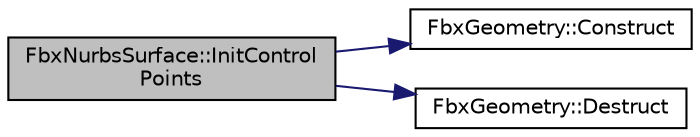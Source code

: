digraph "FbxNurbsSurface::InitControlPoints"
{
  edge [fontname="Helvetica",fontsize="10",labelfontname="Helvetica",labelfontsize="10"];
  node [fontname="Helvetica",fontsize="10",shape=record];
  rankdir="LR";
  Node56 [label="FbxNurbsSurface::InitControl\lPoints",height=0.2,width=0.4,color="black", fillcolor="grey75", style="filled", fontcolor="black"];
  Node56 -> Node57 [color="midnightblue",fontsize="10",style="solid",fontname="Helvetica"];
  Node57 [label="FbxGeometry::Construct",height=0.2,width=0.4,color="black", fillcolor="white", style="filled",URL="$class_fbx_geometry.html#a26ca96a86f17783c45ff83b33d2b5324"];
  Node56 -> Node58 [color="midnightblue",fontsize="10",style="solid",fontname="Helvetica"];
  Node58 [label="FbxGeometry::Destruct",height=0.2,width=0.4,color="black", fillcolor="white", style="filled",URL="$class_fbx_geometry.html#a07e94f7801067d66429afbf1799795cd"];
}
